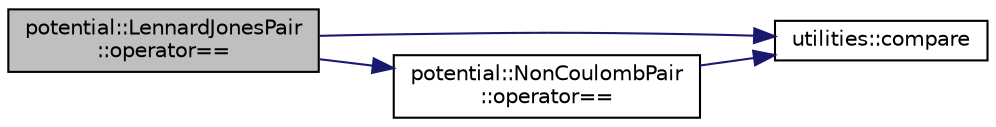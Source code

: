 digraph "potential::LennardJonesPair::operator=="
{
 // LATEX_PDF_SIZE
  edge [fontname="Helvetica",fontsize="10",labelfontname="Helvetica",labelfontsize="10"];
  node [fontname="Helvetica",fontsize="10",shape=record];
  rankdir="LR";
  Node1 [label="potential::LennardJonesPair\l::operator==",height=0.2,width=0.4,color="black", fillcolor="grey75", style="filled", fontcolor="black",tooltip="operator overload for the comparison of two LennardJonesPair objects"];
  Node1 -> Node2 [color="midnightblue",fontsize="10",style="solid",fontname="Helvetica"];
  Node2 [label="utilities::compare",height=0.2,width=0.4,color="black", fillcolor="white", style="filled",URL="$namespaceutilities.html#a75a5e0be584b7582c071ad017aec32a1",tooltip="compares two numbers with a tolerance"];
  Node1 -> Node3 [color="midnightblue",fontsize="10",style="solid",fontname="Helvetica"];
  Node3 [label="potential::NonCoulombPair\l::operator==",height=0.2,width=0.4,color="black", fillcolor="white", style="filled",URL="$classpotential_1_1NonCoulombPair.html#a5983a72cc7bdd75d2448b81b327e6e6b",tooltip="operator overload for the comparison of two NonCoulombPair objects"];
  Node3 -> Node2 [color="midnightblue",fontsize="10",style="solid",fontname="Helvetica"];
}
